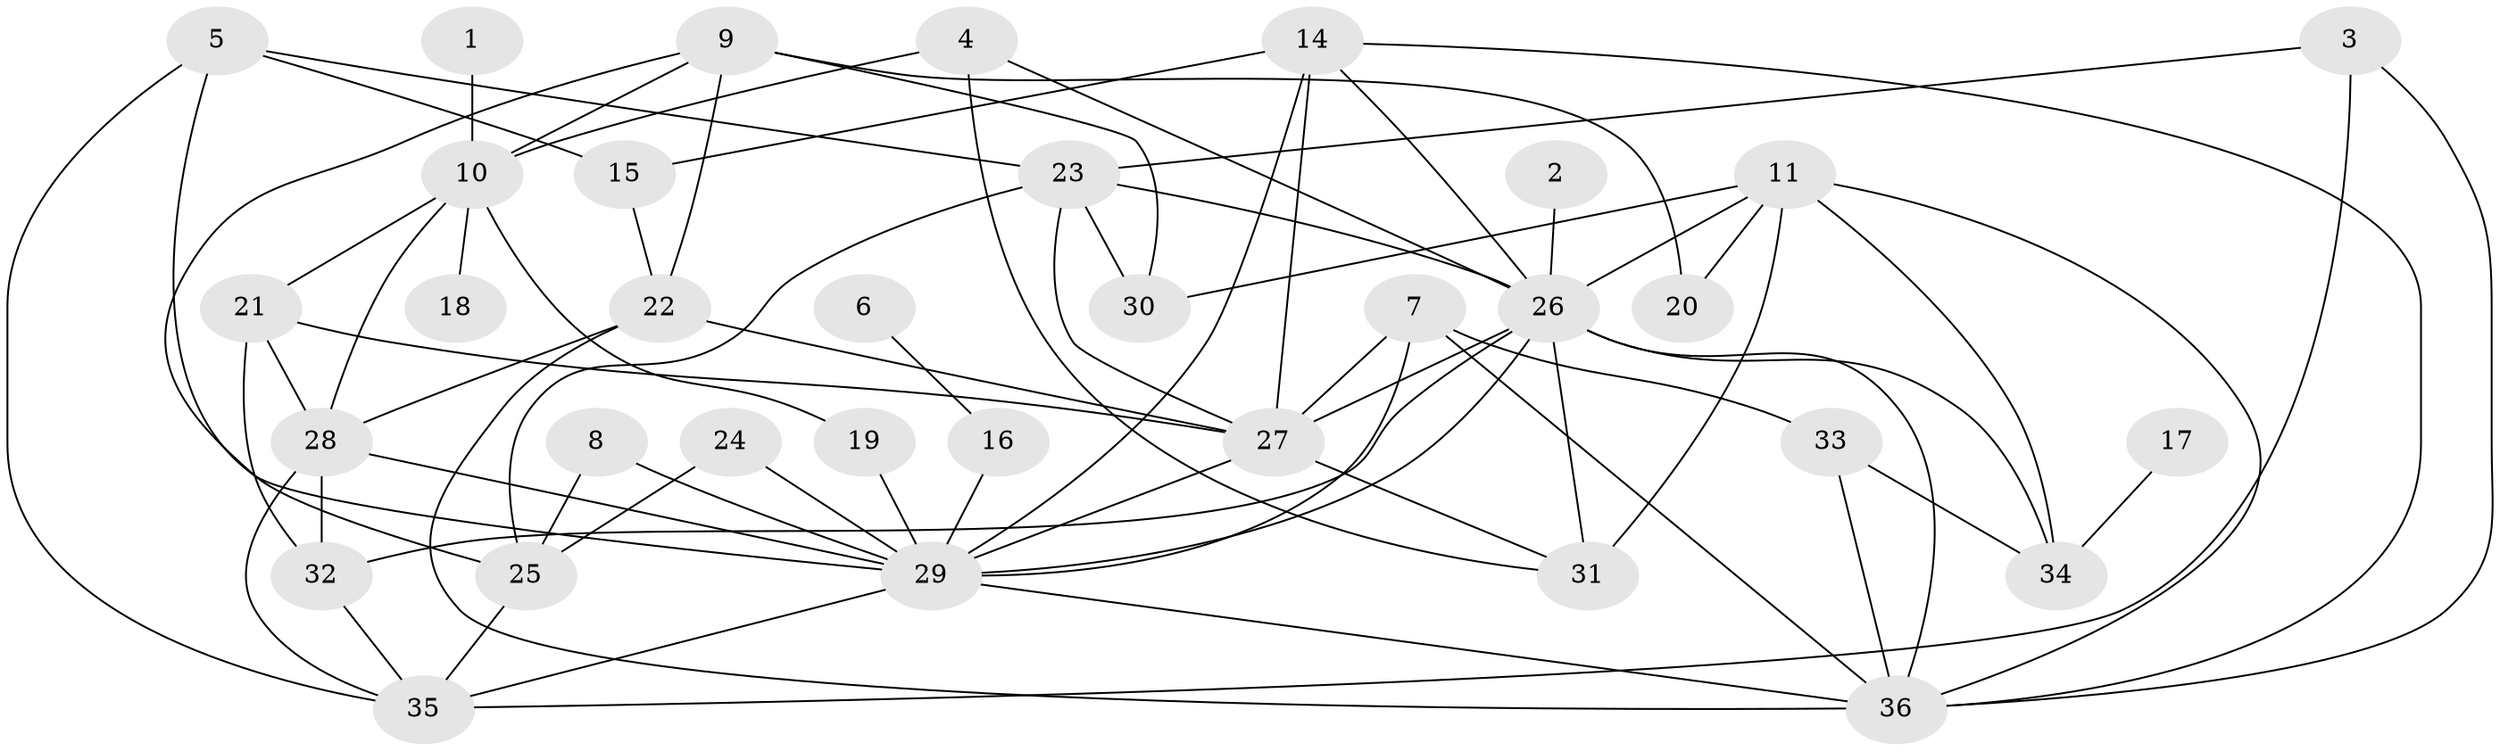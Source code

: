 // original degree distribution, {1: 0.15492957746478872, 4: 0.18309859154929578, 2: 0.2535211267605634, 3: 0.15492957746478872, 5: 0.15492957746478872, 6: 0.028169014084507043, 7: 0.028169014084507043, 0: 0.028169014084507043, 9: 0.014084507042253521}
// Generated by graph-tools (version 1.1) at 2025/25/03/09/25 03:25:14]
// undirected, 34 vertices, 72 edges
graph export_dot {
graph [start="1"]
  node [color=gray90,style=filled];
  1;
  2;
  3;
  4;
  5;
  6;
  7;
  8;
  9;
  10;
  11;
  14;
  15;
  16;
  17;
  18;
  19;
  20;
  21;
  22;
  23;
  24;
  25;
  26;
  27;
  28;
  29;
  30;
  31;
  32;
  33;
  34;
  35;
  36;
  1 -- 10 [weight=1.0];
  2 -- 26 [weight=1.0];
  3 -- 23 [weight=1.0];
  3 -- 35 [weight=1.0];
  3 -- 36 [weight=1.0];
  4 -- 10 [weight=1.0];
  4 -- 26 [weight=1.0];
  4 -- 31 [weight=1.0];
  5 -- 15 [weight=1.0];
  5 -- 23 [weight=1.0];
  5 -- 29 [weight=1.0];
  5 -- 35 [weight=1.0];
  6 -- 16 [weight=1.0];
  7 -- 27 [weight=2.0];
  7 -- 29 [weight=1.0];
  7 -- 33 [weight=1.0];
  7 -- 36 [weight=1.0];
  8 -- 25 [weight=1.0];
  8 -- 29 [weight=1.0];
  9 -- 10 [weight=1.0];
  9 -- 20 [weight=1.0];
  9 -- 22 [weight=1.0];
  9 -- 25 [weight=1.0];
  9 -- 30 [weight=1.0];
  10 -- 18 [weight=1.0];
  10 -- 19 [weight=1.0];
  10 -- 21 [weight=1.0];
  10 -- 28 [weight=1.0];
  11 -- 20 [weight=1.0];
  11 -- 26 [weight=1.0];
  11 -- 30 [weight=1.0];
  11 -- 31 [weight=1.0];
  11 -- 34 [weight=1.0];
  11 -- 36 [weight=1.0];
  14 -- 15 [weight=1.0];
  14 -- 26 [weight=1.0];
  14 -- 27 [weight=1.0];
  14 -- 29 [weight=1.0];
  14 -- 36 [weight=1.0];
  15 -- 22 [weight=1.0];
  16 -- 29 [weight=1.0];
  17 -- 34 [weight=1.0];
  19 -- 29 [weight=1.0];
  21 -- 27 [weight=1.0];
  21 -- 28 [weight=1.0];
  21 -- 32 [weight=1.0];
  22 -- 27 [weight=1.0];
  22 -- 28 [weight=1.0];
  22 -- 36 [weight=1.0];
  23 -- 25 [weight=1.0];
  23 -- 26 [weight=2.0];
  23 -- 27 [weight=1.0];
  23 -- 30 [weight=1.0];
  24 -- 25 [weight=1.0];
  24 -- 29 [weight=1.0];
  25 -- 35 [weight=1.0];
  26 -- 27 [weight=1.0];
  26 -- 29 [weight=1.0];
  26 -- 31 [weight=2.0];
  26 -- 32 [weight=2.0];
  26 -- 34 [weight=1.0];
  26 -- 36 [weight=1.0];
  27 -- 29 [weight=1.0];
  27 -- 31 [weight=1.0];
  28 -- 29 [weight=1.0];
  28 -- 32 [weight=1.0];
  28 -- 35 [weight=1.0];
  29 -- 35 [weight=1.0];
  29 -- 36 [weight=1.0];
  32 -- 35 [weight=1.0];
  33 -- 34 [weight=1.0];
  33 -- 36 [weight=1.0];
}
